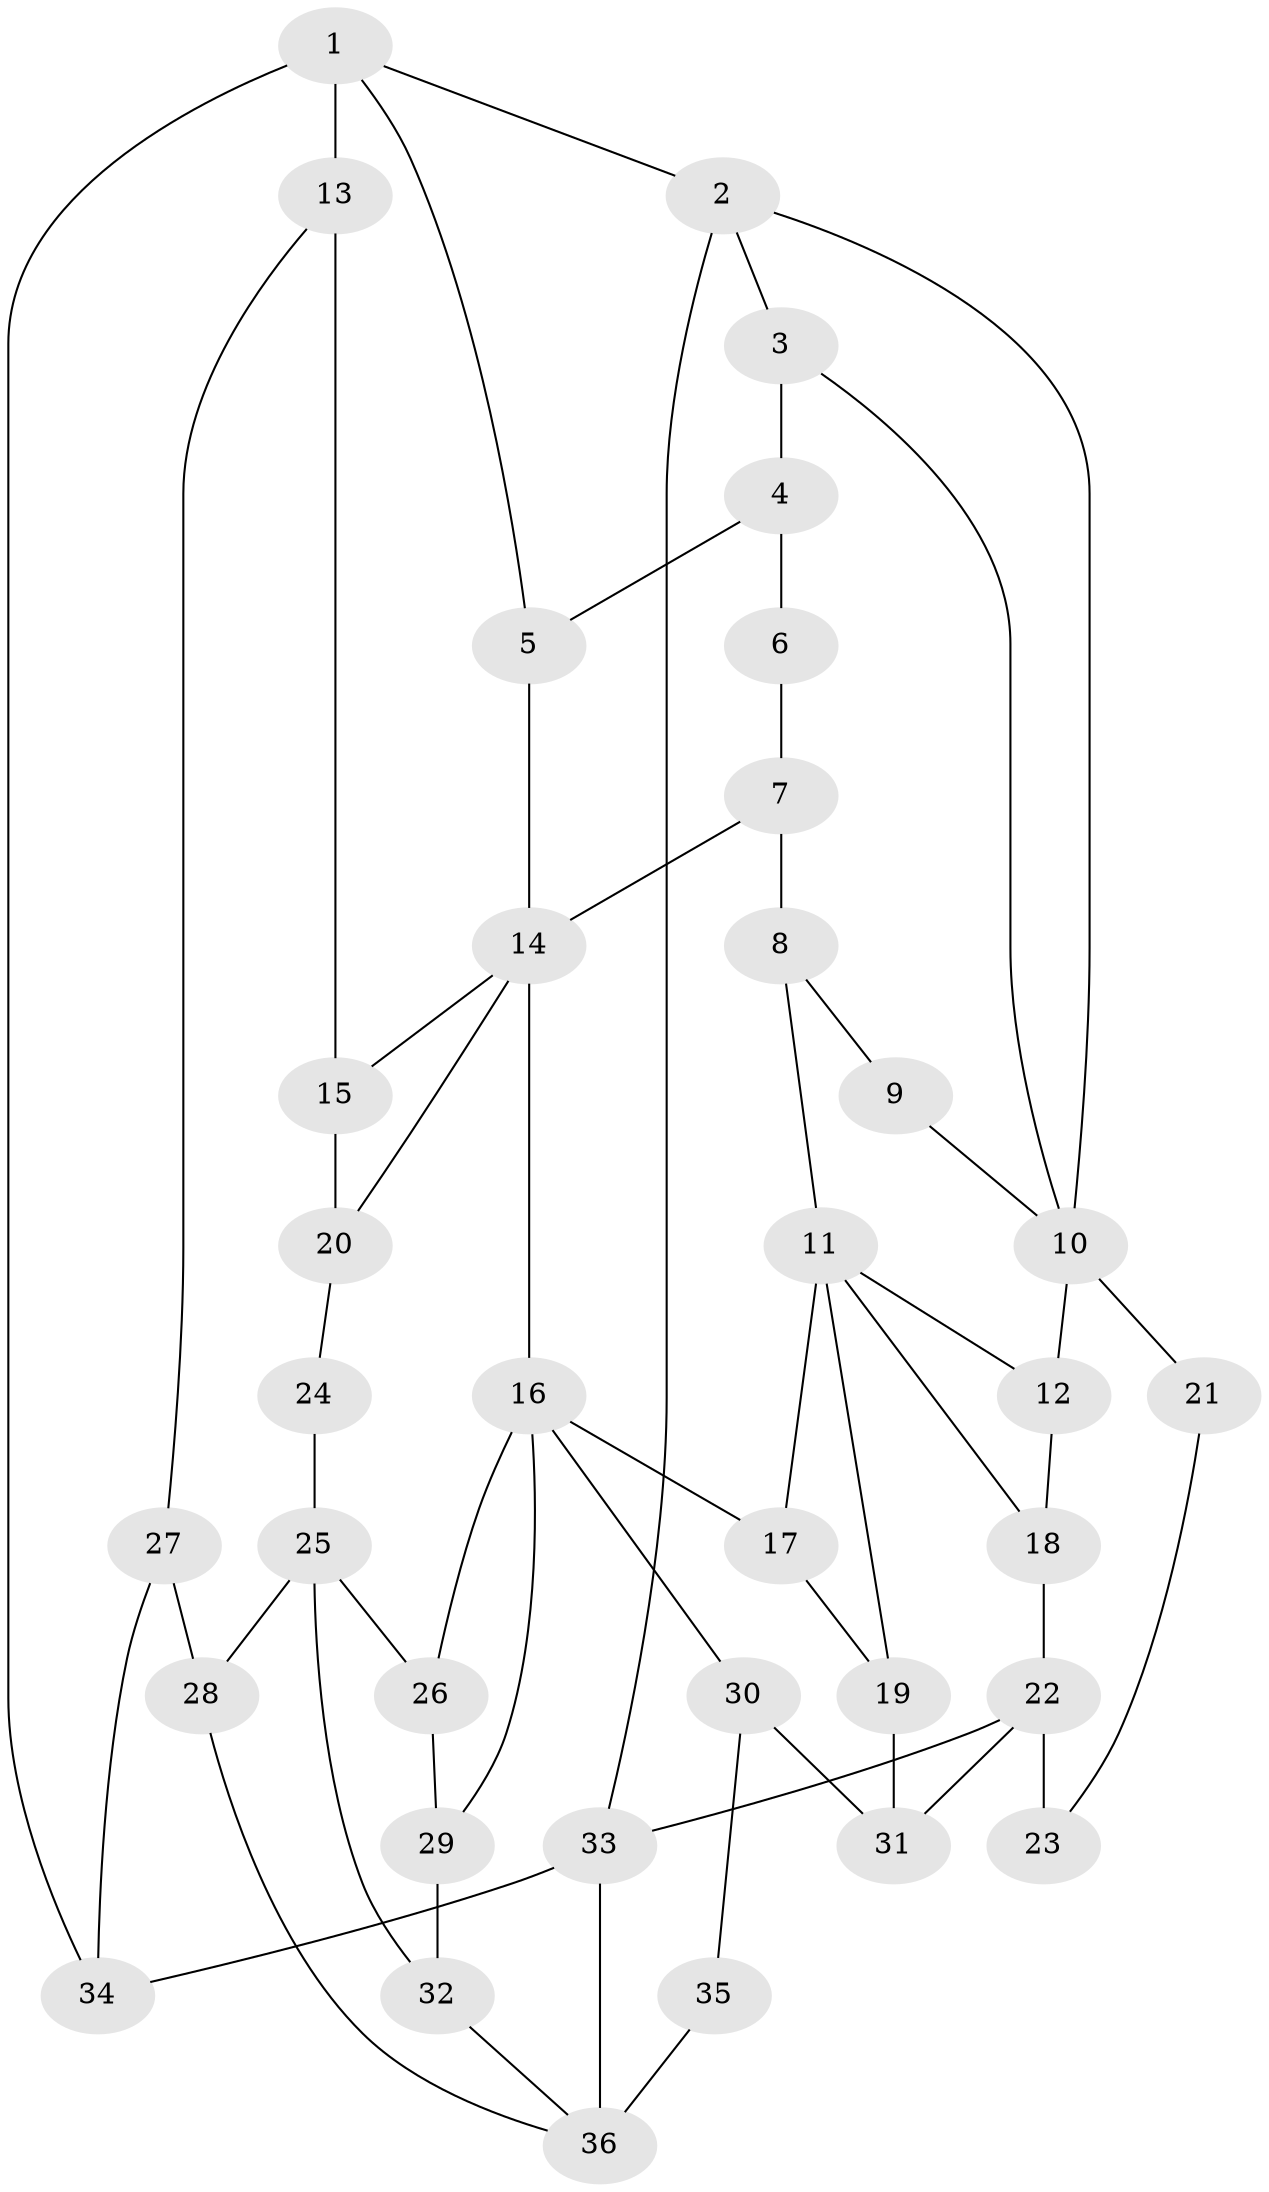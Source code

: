 // original degree distribution, {3: 0.027777777777777776, 5: 0.5833333333333334, 6: 0.18055555555555555, 4: 0.20833333333333334}
// Generated by graph-tools (version 1.1) at 2025/38/03/09/25 02:38:36]
// undirected, 36 vertices, 58 edges
graph export_dot {
graph [start="1"]
  node [color=gray90,style=filled];
  1;
  2;
  3;
  4;
  5;
  6;
  7;
  8;
  9;
  10;
  11;
  12;
  13;
  14;
  15;
  16;
  17;
  18;
  19;
  20;
  21;
  22;
  23;
  24;
  25;
  26;
  27;
  28;
  29;
  30;
  31;
  32;
  33;
  34;
  35;
  36;
  1 -- 2 [weight=1.0];
  1 -- 5 [weight=1.0];
  1 -- 13 [weight=2.0];
  1 -- 34 [weight=1.0];
  2 -- 3 [weight=1.0];
  2 -- 10 [weight=1.0];
  2 -- 33 [weight=1.0];
  3 -- 4 [weight=1.0];
  3 -- 10 [weight=1.0];
  4 -- 5 [weight=1.0];
  4 -- 6 [weight=2.0];
  5 -- 14 [weight=1.0];
  6 -- 7 [weight=2.0];
  7 -- 8 [weight=2.0];
  7 -- 14 [weight=1.0];
  8 -- 9 [weight=2.0];
  8 -- 11 [weight=2.0];
  9 -- 10 [weight=1.0];
  10 -- 12 [weight=1.0];
  10 -- 21 [weight=2.0];
  11 -- 12 [weight=1.0];
  11 -- 17 [weight=1.0];
  11 -- 18 [weight=1.0];
  11 -- 19 [weight=1.0];
  12 -- 18 [weight=1.0];
  13 -- 15 [weight=1.0];
  13 -- 27 [weight=1.0];
  14 -- 15 [weight=1.0];
  14 -- 16 [weight=2.0];
  14 -- 20 [weight=1.0];
  15 -- 20 [weight=1.0];
  16 -- 17 [weight=1.0];
  16 -- 26 [weight=1.0];
  16 -- 29 [weight=1.0];
  16 -- 30 [weight=1.0];
  17 -- 19 [weight=1.0];
  18 -- 22 [weight=1.0];
  19 -- 31 [weight=1.0];
  20 -- 24 [weight=1.0];
  21 -- 23 [weight=1.0];
  22 -- 23 [weight=2.0];
  22 -- 31 [weight=1.0];
  22 -- 33 [weight=2.0];
  24 -- 25 [weight=2.0];
  25 -- 26 [weight=1.0];
  25 -- 28 [weight=2.0];
  25 -- 32 [weight=1.0];
  26 -- 29 [weight=1.0];
  27 -- 28 [weight=1.0];
  27 -- 34 [weight=1.0];
  28 -- 36 [weight=1.0];
  29 -- 32 [weight=1.0];
  30 -- 31 [weight=1.0];
  30 -- 35 [weight=1.0];
  32 -- 36 [weight=1.0];
  33 -- 34 [weight=2.0];
  33 -- 36 [weight=2.0];
  35 -- 36 [weight=2.0];
}
